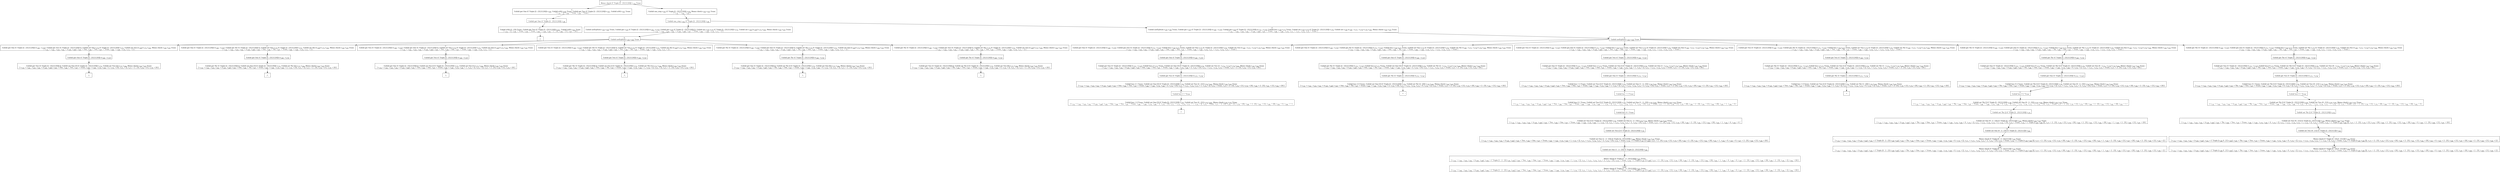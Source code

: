 digraph {
    graph [rankdir=TB
          ,bgcolor=transparent];
    node [shape=box
         ,fillcolor=white
         ,style=filled];
    0 [label=<O <BR/> Memo check (C Triple [2 : [3] [1] [0]]) v<SUB>132</SUB> Trueo>];
    1 [label=<C <BR/> Unfold get One (C Triple [2 : [3] [1] [0]]) v<SUB>160</SUB>, Unfold isNil v<SUB>160</SUB> Trueo, Unfold get Two (C Triple [2 : [3] [1] [0]]) v<SUB>161</SUB>, Unfold isNil v<SUB>161</SUB> Trueo <BR/>  [ v<SUB>132</SUB> &rarr; [], v<SUB>158</SUB> &rarr; Trueo, v<SUB>159</SUB> &rarr; Trueo ] >];
    2 [label=<C <BR/> Unfold one_step v<SUB>162</SUB> (C Triple [2 : [3] [1] [0]]) v<SUB>164</SUB>, Memo check v<SUB>164</SUB> v<SUB>163</SUB> Trueo <BR/>  [ v<SUB>132</SUB> &rarr; v<SUB>162</SUB> : v<SUB>163</SUB> ] >];
    3 [label=<O <BR/> Unfold get One (C Triple [2 : [3] [1] [0]]) v<SUB>160</SUB>>];
    4 [label=<C <BR/> Unfold isNil (2 : [3]) Trueo, Unfold get Two (C Triple [2 : [3] [1] [0]]) v<SUB>161</SUB>, Unfold isNil v<SUB>161</SUB> Trueo <BR/>  [ v<SUB>132</SUB> &rarr; [], v<SUB>158</SUB> &rarr; Trueo, v<SUB>159</SUB> &rarr; Trueo, v<SUB>160</SUB> &rarr; v<SUB>165</SUB>, v<SUB>165</SUB> &rarr; 2 : [3], v<SUB>166</SUB> &rarr; [1], v<SUB>167</SUB> &rarr; [0] ] >];
    5 [label=<_|_>];
    6 [label=<O <BR/> Unfold one_step v<SUB>162</SUB> (C Triple [2 : [3] [1] [0]]) v<SUB>164</SUB>>];
    7 [label=<C <BR/> Unfold notEqStick v<SUB>165</SUB> v<SUB>166</SUB> Trueo, Unfold get v<SUB>165</SUB> (C Triple [2 : [3] [1] [0]]) (v<SUB>169</SUB> : v<SUB>170</SUB>), Unfold get v<SUB>166</SUB> (C Triple [2 : [3] [1] [0]]) [], Unfold set v<SUB>165</SUB> v<SUB>170</SUB> (C Triple [2 : [3] [1] [0]]) v<SUB>172</SUB>, Unfold set v<SUB>166</SUB> [v<SUB>169</SUB>] v<SUB>172</SUB> v<SUB>164</SUB>, Memo check v<SUB>164</SUB> v<SUB>163</SUB> Trueo <BR/>  [ v<SUB>132</SUB> &rarr; v<SUB>162</SUB> : v<SUB>163</SUB>, v<SUB>162</SUB> &rarr; (v<SUB>165</SUB>, v<SUB>166</SUB>), v<SUB>167</SUB> &rarr; Trueo, v<SUB>168</SUB> &rarr; v<SUB>169</SUB> : v<SUB>170</SUB>, v<SUB>171</SUB> &rarr; [] ] >];
    8 [label=<C <BR/> Unfold notEqStick v<SUB>165</SUB> v<SUB>166</SUB> Trueo, Unfold get v<SUB>165</SUB> (C Triple [2 : [3] [1] [0]]) (v<SUB>169</SUB> : v<SUB>170</SUB>), Unfold get v<SUB>166</SUB> (C Triple [2 : [3] [1] [0]]) (v<SUB>173</SUB> : v<SUB>174</SUB>), Unfold less v<SUB>169</SUB> v<SUB>173</SUB> Trueo, Unfold set v<SUB>165</SUB> v<SUB>170</SUB> (C Triple [2 : [3] [1] [0]]) v<SUB>176</SUB>, Unfold set v<SUB>166</SUB> (v<SUB>169</SUB> : v<SUB>173</SUB> : v<SUB>174</SUB>) v<SUB>176</SUB> v<SUB>164</SUB>, Memo check v<SUB>164</SUB> v<SUB>163</SUB> Trueo <BR/>  [ v<SUB>132</SUB> &rarr; v<SUB>162</SUB> : v<SUB>163</SUB>, v<SUB>162</SUB> &rarr; (v<SUB>165</SUB>, v<SUB>166</SUB>), v<SUB>167</SUB> &rarr; Trueo, v<SUB>168</SUB> &rarr; v<SUB>169</SUB> : v<SUB>170</SUB>, v<SUB>171</SUB> &rarr; v<SUB>173</SUB> : v<SUB>174</SUB>, v<SUB>175</SUB> &rarr; Trueo ] >];
    9 [label=<O <BR/> Unfold notEqStick v<SUB>165</SUB> v<SUB>166</SUB> Trueo>];
    10 [label=<C <BR/> Unfold get One (C Triple [2 : [3] [1] [0]]) (v<SUB>169</SUB> : v<SUB>170</SUB>), Unfold get Two (C Triple [2 : [3] [1] [0]]) [], Unfold set One v<SUB>170</SUB> (C Triple [2 : [3] [1] [0]]) v<SUB>172</SUB>, Unfold set Two [v<SUB>169</SUB>] v<SUB>172</SUB> v<SUB>164</SUB>, Memo check v<SUB>164</SUB> v<SUB>163</SUB> Trueo <BR/>  [ v<SUB>132</SUB> &rarr; v<SUB>162</SUB> : v<SUB>163</SUB>, v<SUB>162</SUB> &rarr; (v<SUB>165</SUB>, v<SUB>166</SUB>), v<SUB>165</SUB> &rarr; One, v<SUB>166</SUB> &rarr; Two, v<SUB>167</SUB> &rarr; Trueo, v<SUB>168</SUB> &rarr; v<SUB>169</SUB> : v<SUB>170</SUB>, v<SUB>171</SUB> &rarr; [] ] >];
    11 [label=<C <BR/> Unfold get One (C Triple [2 : [3] [1] [0]]) (v<SUB>169</SUB> : v<SUB>170</SUB>), Unfold get Thr (C Triple [2 : [3] [1] [0]]) [], Unfold set One v<SUB>170</SUB> (C Triple [2 : [3] [1] [0]]) v<SUB>172</SUB>, Unfold set Thr [v<SUB>169</SUB>] v<SUB>172</SUB> v<SUB>164</SUB>, Memo check v<SUB>164</SUB> v<SUB>163</SUB> Trueo <BR/>  [ v<SUB>132</SUB> &rarr; v<SUB>162</SUB> : v<SUB>163</SUB>, v<SUB>162</SUB> &rarr; (v<SUB>165</SUB>, v<SUB>166</SUB>), v<SUB>165</SUB> &rarr; One, v<SUB>166</SUB> &rarr; Thr, v<SUB>167</SUB> &rarr; Trueo, v<SUB>168</SUB> &rarr; v<SUB>169</SUB> : v<SUB>170</SUB>, v<SUB>171</SUB> &rarr; [] ] >];
    12 [label=<C <BR/> Unfold get Two (C Triple [2 : [3] [1] [0]]) (v<SUB>169</SUB> : v<SUB>170</SUB>), Unfold get One (C Triple [2 : [3] [1] [0]]) [], Unfold set Two v<SUB>170</SUB> (C Triple [2 : [3] [1] [0]]) v<SUB>172</SUB>, Unfold set One [v<SUB>169</SUB>] v<SUB>172</SUB> v<SUB>164</SUB>, Memo check v<SUB>164</SUB> v<SUB>163</SUB> Trueo <BR/>  [ v<SUB>132</SUB> &rarr; v<SUB>162</SUB> : v<SUB>163</SUB>, v<SUB>162</SUB> &rarr; (v<SUB>165</SUB>, v<SUB>166</SUB>), v<SUB>165</SUB> &rarr; Two, v<SUB>166</SUB> &rarr; One, v<SUB>167</SUB> &rarr; Trueo, v<SUB>168</SUB> &rarr; v<SUB>169</SUB> : v<SUB>170</SUB>, v<SUB>171</SUB> &rarr; [] ] >];
    13 [label=<C <BR/> Unfold get Two (C Triple [2 : [3] [1] [0]]) (v<SUB>169</SUB> : v<SUB>170</SUB>), Unfold get Thr (C Triple [2 : [3] [1] [0]]) [], Unfold set Two v<SUB>170</SUB> (C Triple [2 : [3] [1] [0]]) v<SUB>172</SUB>, Unfold set Thr [v<SUB>169</SUB>] v<SUB>172</SUB> v<SUB>164</SUB>, Memo check v<SUB>164</SUB> v<SUB>163</SUB> Trueo <BR/>  [ v<SUB>132</SUB> &rarr; v<SUB>162</SUB> : v<SUB>163</SUB>, v<SUB>162</SUB> &rarr; (v<SUB>165</SUB>, v<SUB>166</SUB>), v<SUB>165</SUB> &rarr; Two, v<SUB>166</SUB> &rarr; Thr, v<SUB>167</SUB> &rarr; Trueo, v<SUB>168</SUB> &rarr; v<SUB>169</SUB> : v<SUB>170</SUB>, v<SUB>171</SUB> &rarr; [] ] >];
    14 [label=<C <BR/> Unfold get Thr (C Triple [2 : [3] [1] [0]]) (v<SUB>169</SUB> : v<SUB>170</SUB>), Unfold get One (C Triple [2 : [3] [1] [0]]) [], Unfold set Thr v<SUB>170</SUB> (C Triple [2 : [3] [1] [0]]) v<SUB>172</SUB>, Unfold set One [v<SUB>169</SUB>] v<SUB>172</SUB> v<SUB>164</SUB>, Memo check v<SUB>164</SUB> v<SUB>163</SUB> Trueo <BR/>  [ v<SUB>132</SUB> &rarr; v<SUB>162</SUB> : v<SUB>163</SUB>, v<SUB>162</SUB> &rarr; (v<SUB>165</SUB>, v<SUB>166</SUB>), v<SUB>165</SUB> &rarr; Thr, v<SUB>166</SUB> &rarr; One, v<SUB>167</SUB> &rarr; Trueo, v<SUB>168</SUB> &rarr; v<SUB>169</SUB> : v<SUB>170</SUB>, v<SUB>171</SUB> &rarr; [] ] >];
    15 [label=<C <BR/> Unfold get Thr (C Triple [2 : [3] [1] [0]]) (v<SUB>169</SUB> : v<SUB>170</SUB>), Unfold get Two (C Triple [2 : [3] [1] [0]]) [], Unfold set Thr v<SUB>170</SUB> (C Triple [2 : [3] [1] [0]]) v<SUB>172</SUB>, Unfold set Two [v<SUB>169</SUB>] v<SUB>172</SUB> v<SUB>164</SUB>, Memo check v<SUB>164</SUB> v<SUB>163</SUB> Trueo <BR/>  [ v<SUB>132</SUB> &rarr; v<SUB>162</SUB> : v<SUB>163</SUB>, v<SUB>162</SUB> &rarr; (v<SUB>165</SUB>, v<SUB>166</SUB>), v<SUB>165</SUB> &rarr; Thr, v<SUB>166</SUB> &rarr; Two, v<SUB>167</SUB> &rarr; Trueo, v<SUB>168</SUB> &rarr; v<SUB>169</SUB> : v<SUB>170</SUB>, v<SUB>171</SUB> &rarr; [] ] >];
    16 [label=<O <BR/> Unfold get One (C Triple [2 : [3] [1] [0]]) (v<SUB>169</SUB> : v<SUB>170</SUB>)>];
    17 [label=<C <BR/> Unfold get Two (C Triple [2 : [3] [1] [0]]) [], Unfold set One [3] (C Triple [2 : [3] [1] [0]]) v<SUB>172</SUB>, Unfold set Two [2] v<SUB>172</SUB> v<SUB>164</SUB>, Memo check v<SUB>164</SUB> v<SUB>163</SUB> Trueo <BR/>  [ v<SUB>132</SUB> &rarr; v<SUB>162</SUB> : v<SUB>163</SUB>, v<SUB>162</SUB> &rarr; (v<SUB>165</SUB>, v<SUB>166</SUB>), v<SUB>165</SUB> &rarr; One, v<SUB>166</SUB> &rarr; Two, v<SUB>167</SUB> &rarr; Trueo, v<SUB>168</SUB> &rarr; v<SUB>169</SUB> : v<SUB>170</SUB>, v<SUB>169</SUB> &rarr; 2, v<SUB>170</SUB> &rarr; [3], v<SUB>171</SUB> &rarr; [], v<SUB>177</SUB> &rarr; 2 : [3], v<SUB>178</SUB> &rarr; [1], v<SUB>179</SUB> &rarr; [0] ] >];
    18 [label=<_|_>];
    19 [label=<O <BR/> Unfold get One (C Triple [2 : [3] [1] [0]]) (v<SUB>169</SUB> : v<SUB>170</SUB>)>];
    20 [label=<C <BR/> Unfold get Thr (C Triple [2 : [3] [1] [0]]) [], Unfold set One [3] (C Triple [2 : [3] [1] [0]]) v<SUB>172</SUB>, Unfold set Thr [2] v<SUB>172</SUB> v<SUB>164</SUB>, Memo check v<SUB>164</SUB> v<SUB>163</SUB> Trueo <BR/>  [ v<SUB>132</SUB> &rarr; v<SUB>162</SUB> : v<SUB>163</SUB>, v<SUB>162</SUB> &rarr; (v<SUB>165</SUB>, v<SUB>166</SUB>), v<SUB>165</SUB> &rarr; One, v<SUB>166</SUB> &rarr; Thr, v<SUB>167</SUB> &rarr; Trueo, v<SUB>168</SUB> &rarr; v<SUB>169</SUB> : v<SUB>170</SUB>, v<SUB>169</SUB> &rarr; 2, v<SUB>170</SUB> &rarr; [3], v<SUB>171</SUB> &rarr; [], v<SUB>177</SUB> &rarr; 2 : [3], v<SUB>178</SUB> &rarr; [1], v<SUB>179</SUB> &rarr; [0] ] >];
    21 [label=<_|_>];
    22 [label=<O <BR/> Unfold get Two (C Triple [2 : [3] [1] [0]]) (v<SUB>169</SUB> : v<SUB>170</SUB>)>];
    23 [label=<C <BR/> Unfold get One (C Triple [2 : [3] [1] [0]]) [], Unfold set Two [] (C Triple [2 : [3] [1] [0]]) v<SUB>172</SUB>, Unfold set One [1] v<SUB>172</SUB> v<SUB>164</SUB>, Memo check v<SUB>164</SUB> v<SUB>163</SUB> Trueo <BR/>  [ v<SUB>132</SUB> &rarr; v<SUB>162</SUB> : v<SUB>163</SUB>, v<SUB>162</SUB> &rarr; (v<SUB>165</SUB>, v<SUB>166</SUB>), v<SUB>165</SUB> &rarr; Two, v<SUB>166</SUB> &rarr; One, v<SUB>167</SUB> &rarr; Trueo, v<SUB>168</SUB> &rarr; v<SUB>169</SUB> : v<SUB>170</SUB>, v<SUB>169</SUB> &rarr; 1, v<SUB>170</SUB> &rarr; [], v<SUB>171</SUB> &rarr; [], v<SUB>177</SUB> &rarr; 2 : [3], v<SUB>178</SUB> &rarr; [1], v<SUB>179</SUB> &rarr; [0] ] >];
    24 [label=<_|_>];
    25 [label=<O <BR/> Unfold get Two (C Triple [2 : [3] [1] [0]]) (v<SUB>169</SUB> : v<SUB>170</SUB>)>];
    26 [label=<C <BR/> Unfold get Thr (C Triple [2 : [3] [1] [0]]) [], Unfold set Two [] (C Triple [2 : [3] [1] [0]]) v<SUB>172</SUB>, Unfold set Thr [1] v<SUB>172</SUB> v<SUB>164</SUB>, Memo check v<SUB>164</SUB> v<SUB>163</SUB> Trueo <BR/>  [ v<SUB>132</SUB> &rarr; v<SUB>162</SUB> : v<SUB>163</SUB>, v<SUB>162</SUB> &rarr; (v<SUB>165</SUB>, v<SUB>166</SUB>), v<SUB>165</SUB> &rarr; Two, v<SUB>166</SUB> &rarr; Thr, v<SUB>167</SUB> &rarr; Trueo, v<SUB>168</SUB> &rarr; v<SUB>169</SUB> : v<SUB>170</SUB>, v<SUB>169</SUB> &rarr; 1, v<SUB>170</SUB> &rarr; [], v<SUB>171</SUB> &rarr; [], v<SUB>177</SUB> &rarr; 2 : [3], v<SUB>178</SUB> &rarr; [1], v<SUB>179</SUB> &rarr; [0] ] >];
    27 [label=<_|_>];
    28 [label=<O <BR/> Unfold get Thr (C Triple [2 : [3] [1] [0]]) (v<SUB>169</SUB> : v<SUB>170</SUB>)>];
    29 [label=<C <BR/> Unfold get One (C Triple [2 : [3] [1] [0]]) [], Unfold set Thr [] (C Triple [2 : [3] [1] [0]]) v<SUB>172</SUB>, Unfold set One [0] v<SUB>172</SUB> v<SUB>164</SUB>, Memo check v<SUB>164</SUB> v<SUB>163</SUB> Trueo <BR/>  [ v<SUB>132</SUB> &rarr; v<SUB>162</SUB> : v<SUB>163</SUB>, v<SUB>162</SUB> &rarr; (v<SUB>165</SUB>, v<SUB>166</SUB>), v<SUB>165</SUB> &rarr; Thr, v<SUB>166</SUB> &rarr; One, v<SUB>167</SUB> &rarr; Trueo, v<SUB>168</SUB> &rarr; v<SUB>169</SUB> : v<SUB>170</SUB>, v<SUB>169</SUB> &rarr; 0, v<SUB>170</SUB> &rarr; [], v<SUB>171</SUB> &rarr; [], v<SUB>177</SUB> &rarr; 2 : [3], v<SUB>178</SUB> &rarr; [1], v<SUB>179</SUB> &rarr; [0] ] >];
    30 [label=<_|_>];
    31 [label=<O <BR/> Unfold get Thr (C Triple [2 : [3] [1] [0]]) (v<SUB>169</SUB> : v<SUB>170</SUB>)>];
    32 [label=<C <BR/> Unfold get Two (C Triple [2 : [3] [1] [0]]) [], Unfold set Thr [] (C Triple [2 : [3] [1] [0]]) v<SUB>172</SUB>, Unfold set Two [0] v<SUB>172</SUB> v<SUB>164</SUB>, Memo check v<SUB>164</SUB> v<SUB>163</SUB> Trueo <BR/>  [ v<SUB>132</SUB> &rarr; v<SUB>162</SUB> : v<SUB>163</SUB>, v<SUB>162</SUB> &rarr; (v<SUB>165</SUB>, v<SUB>166</SUB>), v<SUB>165</SUB> &rarr; Thr, v<SUB>166</SUB> &rarr; Two, v<SUB>167</SUB> &rarr; Trueo, v<SUB>168</SUB> &rarr; v<SUB>169</SUB> : v<SUB>170</SUB>, v<SUB>169</SUB> &rarr; 0, v<SUB>170</SUB> &rarr; [], v<SUB>171</SUB> &rarr; [], v<SUB>177</SUB> &rarr; 2 : [3], v<SUB>178</SUB> &rarr; [1], v<SUB>179</SUB> &rarr; [0] ] >];
    33 [label=<_|_>];
    34 [label=<O <BR/> Unfold notEqStick v<SUB>165</SUB> v<SUB>166</SUB> Trueo>];
    35 [label=<C <BR/> Unfold get One (C Triple [2 : [3] [1] [0]]) (v<SUB>169</SUB> : v<SUB>170</SUB>), Unfold get Two (C Triple [2 : [3] [1] [0]]) (v<SUB>173</SUB> : v<SUB>174</SUB>), Unfold less v<SUB>169</SUB> v<SUB>173</SUB> Trueo, Unfold set One v<SUB>170</SUB> (C Triple [2 : [3] [1] [0]]) v<SUB>176</SUB>, Unfold set Two (v<SUB>169</SUB> : v<SUB>173</SUB> : v<SUB>174</SUB>) v<SUB>176</SUB> v<SUB>164</SUB>, Memo check v<SUB>164</SUB> v<SUB>163</SUB> Trueo <BR/>  [ v<SUB>132</SUB> &rarr; v<SUB>162</SUB> : v<SUB>163</SUB>, v<SUB>162</SUB> &rarr; (v<SUB>165</SUB>, v<SUB>166</SUB>), v<SUB>165</SUB> &rarr; One, v<SUB>166</SUB> &rarr; Two, v<SUB>167</SUB> &rarr; Trueo, v<SUB>168</SUB> &rarr; v<SUB>169</SUB> : v<SUB>170</SUB>, v<SUB>171</SUB> &rarr; v<SUB>173</SUB> : v<SUB>174</SUB>, v<SUB>175</SUB> &rarr; Trueo ] >];
    36 [label=<C <BR/> Unfold get One (C Triple [2 : [3] [1] [0]]) (v<SUB>169</SUB> : v<SUB>170</SUB>), Unfold get Thr (C Triple [2 : [3] [1] [0]]) (v<SUB>173</SUB> : v<SUB>174</SUB>), Unfold less v<SUB>169</SUB> v<SUB>173</SUB> Trueo, Unfold set One v<SUB>170</SUB> (C Triple [2 : [3] [1] [0]]) v<SUB>176</SUB>, Unfold set Thr (v<SUB>169</SUB> : v<SUB>173</SUB> : v<SUB>174</SUB>) v<SUB>176</SUB> v<SUB>164</SUB>, Memo check v<SUB>164</SUB> v<SUB>163</SUB> Trueo <BR/>  [ v<SUB>132</SUB> &rarr; v<SUB>162</SUB> : v<SUB>163</SUB>, v<SUB>162</SUB> &rarr; (v<SUB>165</SUB>, v<SUB>166</SUB>), v<SUB>165</SUB> &rarr; One, v<SUB>166</SUB> &rarr; Thr, v<SUB>167</SUB> &rarr; Trueo, v<SUB>168</SUB> &rarr; v<SUB>169</SUB> : v<SUB>170</SUB>, v<SUB>171</SUB> &rarr; v<SUB>173</SUB> : v<SUB>174</SUB>, v<SUB>175</SUB> &rarr; Trueo ] >];
    37 [label=<C <BR/> Unfold get Two (C Triple [2 : [3] [1] [0]]) (v<SUB>169</SUB> : v<SUB>170</SUB>), Unfold get One (C Triple [2 : [3] [1] [0]]) (v<SUB>173</SUB> : v<SUB>174</SUB>), Unfold less v<SUB>169</SUB> v<SUB>173</SUB> Trueo, Unfold set Two v<SUB>170</SUB> (C Triple [2 : [3] [1] [0]]) v<SUB>176</SUB>, Unfold set One (v<SUB>169</SUB> : v<SUB>173</SUB> : v<SUB>174</SUB>) v<SUB>176</SUB> v<SUB>164</SUB>, Memo check v<SUB>164</SUB> v<SUB>163</SUB> Trueo <BR/>  [ v<SUB>132</SUB> &rarr; v<SUB>162</SUB> : v<SUB>163</SUB>, v<SUB>162</SUB> &rarr; (v<SUB>165</SUB>, v<SUB>166</SUB>), v<SUB>165</SUB> &rarr; Two, v<SUB>166</SUB> &rarr; One, v<SUB>167</SUB> &rarr; Trueo, v<SUB>168</SUB> &rarr; v<SUB>169</SUB> : v<SUB>170</SUB>, v<SUB>171</SUB> &rarr; v<SUB>173</SUB> : v<SUB>174</SUB>, v<SUB>175</SUB> &rarr; Trueo ] >];
    38 [label=<C <BR/> Unfold get Two (C Triple [2 : [3] [1] [0]]) (v<SUB>169</SUB> : v<SUB>170</SUB>), Unfold get Thr (C Triple [2 : [3] [1] [0]]) (v<SUB>173</SUB> : v<SUB>174</SUB>), Unfold less v<SUB>169</SUB> v<SUB>173</SUB> Trueo, Unfold set Two v<SUB>170</SUB> (C Triple [2 : [3] [1] [0]]) v<SUB>176</SUB>, Unfold set Thr (v<SUB>169</SUB> : v<SUB>173</SUB> : v<SUB>174</SUB>) v<SUB>176</SUB> v<SUB>164</SUB>, Memo check v<SUB>164</SUB> v<SUB>163</SUB> Trueo <BR/>  [ v<SUB>132</SUB> &rarr; v<SUB>162</SUB> : v<SUB>163</SUB>, v<SUB>162</SUB> &rarr; (v<SUB>165</SUB>, v<SUB>166</SUB>), v<SUB>165</SUB> &rarr; Two, v<SUB>166</SUB> &rarr; Thr, v<SUB>167</SUB> &rarr; Trueo, v<SUB>168</SUB> &rarr; v<SUB>169</SUB> : v<SUB>170</SUB>, v<SUB>171</SUB> &rarr; v<SUB>173</SUB> : v<SUB>174</SUB>, v<SUB>175</SUB> &rarr; Trueo ] >];
    39 [label=<C <BR/> Unfold get Thr (C Triple [2 : [3] [1] [0]]) (v<SUB>169</SUB> : v<SUB>170</SUB>), Unfold get One (C Triple [2 : [3] [1] [0]]) (v<SUB>173</SUB> : v<SUB>174</SUB>), Unfold less v<SUB>169</SUB> v<SUB>173</SUB> Trueo, Unfold set Thr v<SUB>170</SUB> (C Triple [2 : [3] [1] [0]]) v<SUB>176</SUB>, Unfold set One (v<SUB>169</SUB> : v<SUB>173</SUB> : v<SUB>174</SUB>) v<SUB>176</SUB> v<SUB>164</SUB>, Memo check v<SUB>164</SUB> v<SUB>163</SUB> Trueo <BR/>  [ v<SUB>132</SUB> &rarr; v<SUB>162</SUB> : v<SUB>163</SUB>, v<SUB>162</SUB> &rarr; (v<SUB>165</SUB>, v<SUB>166</SUB>), v<SUB>165</SUB> &rarr; Thr, v<SUB>166</SUB> &rarr; One, v<SUB>167</SUB> &rarr; Trueo, v<SUB>168</SUB> &rarr; v<SUB>169</SUB> : v<SUB>170</SUB>, v<SUB>171</SUB> &rarr; v<SUB>173</SUB> : v<SUB>174</SUB>, v<SUB>175</SUB> &rarr; Trueo ] >];
    40 [label=<C <BR/> Unfold get Thr (C Triple [2 : [3] [1] [0]]) (v<SUB>169</SUB> : v<SUB>170</SUB>), Unfold get Two (C Triple [2 : [3] [1] [0]]) (v<SUB>173</SUB> : v<SUB>174</SUB>), Unfold less v<SUB>169</SUB> v<SUB>173</SUB> Trueo, Unfold set Thr v<SUB>170</SUB> (C Triple [2 : [3] [1] [0]]) v<SUB>176</SUB>, Unfold set Two (v<SUB>169</SUB> : v<SUB>173</SUB> : v<SUB>174</SUB>) v<SUB>176</SUB> v<SUB>164</SUB>, Memo check v<SUB>164</SUB> v<SUB>163</SUB> Trueo <BR/>  [ v<SUB>132</SUB> &rarr; v<SUB>162</SUB> : v<SUB>163</SUB>, v<SUB>162</SUB> &rarr; (v<SUB>165</SUB>, v<SUB>166</SUB>), v<SUB>165</SUB> &rarr; Thr, v<SUB>166</SUB> &rarr; Two, v<SUB>167</SUB> &rarr; Trueo, v<SUB>168</SUB> &rarr; v<SUB>169</SUB> : v<SUB>170</SUB>, v<SUB>171</SUB> &rarr; v<SUB>173</SUB> : v<SUB>174</SUB>, v<SUB>175</SUB> &rarr; Trueo ] >];
    41 [label=<O <BR/> Unfold get One (C Triple [2 : [3] [1] [0]]) (v<SUB>169</SUB> : v<SUB>170</SUB>)>];
    42 [label=<C <BR/> Unfold get Two (C Triple [2 : [3] [1] [0]]) (v<SUB>173</SUB> : v<SUB>174</SUB>), Unfold less 2 v<SUB>173</SUB> Trueo, Unfold set One [3] (C Triple [2 : [3] [1] [0]]) v<SUB>176</SUB>, Unfold set Two (2 : v<SUB>173</SUB> : v<SUB>174</SUB>) v<SUB>176</SUB> v<SUB>164</SUB>, Memo check v<SUB>164</SUB> v<SUB>163</SUB> Trueo <BR/>  [ v<SUB>132</SUB> &rarr; v<SUB>162</SUB> : v<SUB>163</SUB>, v<SUB>162</SUB> &rarr; (v<SUB>165</SUB>, v<SUB>166</SUB>), v<SUB>165</SUB> &rarr; One, v<SUB>166</SUB> &rarr; Two, v<SUB>167</SUB> &rarr; Trueo, v<SUB>168</SUB> &rarr; v<SUB>169</SUB> : v<SUB>170</SUB>, v<SUB>169</SUB> &rarr; 2, v<SUB>170</SUB> &rarr; [3], v<SUB>171</SUB> &rarr; v<SUB>173</SUB> : v<SUB>174</SUB>, v<SUB>175</SUB> &rarr; Trueo, v<SUB>177</SUB> &rarr; 2 : [3], v<SUB>178</SUB> &rarr; [1], v<SUB>179</SUB> &rarr; [0] ] >];
    43 [label=<O <BR/> Unfold get Two (C Triple [2 : [3] [1] [0]]) (v<SUB>173</SUB> : v<SUB>174</SUB>)>];
    44 [label=<C <BR/> Unfold less 2 1 Trueo, Unfold set One [3] (C Triple [2 : [3] [1] [0]]) v<SUB>176</SUB>, Unfold set Two (2 : [1]) v<SUB>176</SUB> v<SUB>164</SUB>, Memo check v<SUB>164</SUB> v<SUB>163</SUB> Trueo <BR/>  [ v<SUB>132</SUB> &rarr; v<SUB>162</SUB> : v<SUB>163</SUB>, v<SUB>162</SUB> &rarr; (v<SUB>165</SUB>, v<SUB>166</SUB>), v<SUB>165</SUB> &rarr; One, v<SUB>166</SUB> &rarr; Two, v<SUB>167</SUB> &rarr; Trueo, v<SUB>168</SUB> &rarr; v<SUB>169</SUB> : v<SUB>170</SUB>, v<SUB>169</SUB> &rarr; 2, v<SUB>170</SUB> &rarr; [3], v<SUB>171</SUB> &rarr; v<SUB>173</SUB> : v<SUB>174</SUB>, v<SUB>173</SUB> &rarr; 1, v<SUB>174</SUB> &rarr; [], v<SUB>175</SUB> &rarr; Trueo, v<SUB>177</SUB> &rarr; 2 : [3], v<SUB>178</SUB> &rarr; [1], v<SUB>179</SUB> &rarr; [0], v<SUB>180</SUB> &rarr; 2 : [3], v<SUB>181</SUB> &rarr; [1], v<SUB>182</SUB> &rarr; [0] ] >];
    45 [label=<O <BR/> Unfold less 2 1 Trueo>];
    46 [label=<C <BR/> Unfold less 1 0 Trueo, Unfold set One [3] (C Triple [2 : [3] [1] [0]]) v<SUB>176</SUB>, Unfold set Two (2 : [1]) v<SUB>176</SUB> v<SUB>164</SUB>, Memo check v<SUB>164</SUB> v<SUB>163</SUB> Trueo <BR/>  [ v<SUB>132</SUB> &rarr; v<SUB>162</SUB> : v<SUB>163</SUB>, v<SUB>162</SUB> &rarr; (v<SUB>165</SUB>, v<SUB>166</SUB>), v<SUB>165</SUB> &rarr; One, v<SUB>166</SUB> &rarr; Two, v<SUB>167</SUB> &rarr; Trueo, v<SUB>168</SUB> &rarr; v<SUB>169</SUB> : v<SUB>170</SUB>, v<SUB>169</SUB> &rarr; 2, v<SUB>170</SUB> &rarr; [3], v<SUB>171</SUB> &rarr; v<SUB>173</SUB> : v<SUB>174</SUB>, v<SUB>173</SUB> &rarr; 1, v<SUB>174</SUB> &rarr; [], v<SUB>175</SUB> &rarr; Trueo, v<SUB>177</SUB> &rarr; 2 : [3], v<SUB>178</SUB> &rarr; [1], v<SUB>179</SUB> &rarr; [0], v<SUB>180</SUB> &rarr; 2 : [3], v<SUB>181</SUB> &rarr; [1], v<SUB>182</SUB> &rarr; [0], v<SUB>183</SUB> &rarr; 0, v<SUB>184</SUB> &rarr; 1 ] >];
    47 [label=<_|_>];
    48 [label=<O <BR/> Unfold get One (C Triple [2 : [3] [1] [0]]) (v<SUB>169</SUB> : v<SUB>170</SUB>)>];
    49 [label=<C <BR/> Unfold get Thr (C Triple [2 : [3] [1] [0]]) (v<SUB>173</SUB> : v<SUB>174</SUB>), Unfold less 2 v<SUB>173</SUB> Trueo, Unfold set One [3] (C Triple [2 : [3] [1] [0]]) v<SUB>176</SUB>, Unfold set Thr (2 : v<SUB>173</SUB> : v<SUB>174</SUB>) v<SUB>176</SUB> v<SUB>164</SUB>, Memo check v<SUB>164</SUB> v<SUB>163</SUB> Trueo <BR/>  [ v<SUB>132</SUB> &rarr; v<SUB>162</SUB> : v<SUB>163</SUB>, v<SUB>162</SUB> &rarr; (v<SUB>165</SUB>, v<SUB>166</SUB>), v<SUB>165</SUB> &rarr; One, v<SUB>166</SUB> &rarr; Thr, v<SUB>167</SUB> &rarr; Trueo, v<SUB>168</SUB> &rarr; v<SUB>169</SUB> : v<SUB>170</SUB>, v<SUB>169</SUB> &rarr; 2, v<SUB>170</SUB> &rarr; [3], v<SUB>171</SUB> &rarr; v<SUB>173</SUB> : v<SUB>174</SUB>, v<SUB>175</SUB> &rarr; Trueo, v<SUB>177</SUB> &rarr; 2 : [3], v<SUB>178</SUB> &rarr; [1], v<SUB>179</SUB> &rarr; [0] ] >];
    50 [label=<O <BR/> Unfold get Thr (C Triple [2 : [3] [1] [0]]) (v<SUB>173</SUB> : v<SUB>174</SUB>)>];
    51 [label=<C <BR/> Unfold less 2 0 Trueo, Unfold set One [3] (C Triple [2 : [3] [1] [0]]) v<SUB>176</SUB>, Unfold set Thr (2 : [0]) v<SUB>176</SUB> v<SUB>164</SUB>, Memo check v<SUB>164</SUB> v<SUB>163</SUB> Trueo <BR/>  [ v<SUB>132</SUB> &rarr; v<SUB>162</SUB> : v<SUB>163</SUB>, v<SUB>162</SUB> &rarr; (v<SUB>165</SUB>, v<SUB>166</SUB>), v<SUB>165</SUB> &rarr; One, v<SUB>166</SUB> &rarr; Thr, v<SUB>167</SUB> &rarr; Trueo, v<SUB>168</SUB> &rarr; v<SUB>169</SUB> : v<SUB>170</SUB>, v<SUB>169</SUB> &rarr; 2, v<SUB>170</SUB> &rarr; [3], v<SUB>171</SUB> &rarr; v<SUB>173</SUB> : v<SUB>174</SUB>, v<SUB>173</SUB> &rarr; 0, v<SUB>174</SUB> &rarr; [], v<SUB>175</SUB> &rarr; Trueo, v<SUB>177</SUB> &rarr; 2 : [3], v<SUB>178</SUB> &rarr; [1], v<SUB>179</SUB> &rarr; [0], v<SUB>180</SUB> &rarr; 2 : [3], v<SUB>181</SUB> &rarr; [1], v<SUB>182</SUB> &rarr; [0] ] >];
    52 [label=<_|_>];
    53 [label=<O <BR/> Unfold get Two (C Triple [2 : [3] [1] [0]]) (v<SUB>169</SUB> : v<SUB>170</SUB>)>];
    54 [label=<C <BR/> Unfold get One (C Triple [2 : [3] [1] [0]]) (v<SUB>173</SUB> : v<SUB>174</SUB>), Unfold less 1 v<SUB>173</SUB> Trueo, Unfold set Two [] (C Triple [2 : [3] [1] [0]]) v<SUB>176</SUB>, Unfold set One (1 : v<SUB>173</SUB> : v<SUB>174</SUB>) v<SUB>176</SUB> v<SUB>164</SUB>, Memo check v<SUB>164</SUB> v<SUB>163</SUB> Trueo <BR/>  [ v<SUB>132</SUB> &rarr; v<SUB>162</SUB> : v<SUB>163</SUB>, v<SUB>162</SUB> &rarr; (v<SUB>165</SUB>, v<SUB>166</SUB>), v<SUB>165</SUB> &rarr; Two, v<SUB>166</SUB> &rarr; One, v<SUB>167</SUB> &rarr; Trueo, v<SUB>168</SUB> &rarr; v<SUB>169</SUB> : v<SUB>170</SUB>, v<SUB>169</SUB> &rarr; 1, v<SUB>170</SUB> &rarr; [], v<SUB>171</SUB> &rarr; v<SUB>173</SUB> : v<SUB>174</SUB>, v<SUB>175</SUB> &rarr; Trueo, v<SUB>177</SUB> &rarr; 2 : [3], v<SUB>178</SUB> &rarr; [1], v<SUB>179</SUB> &rarr; [0] ] >];
    55 [label=<O <BR/> Unfold get One (C Triple [2 : [3] [1] [0]]) (v<SUB>173</SUB> : v<SUB>174</SUB>)>];
    56 [label=<C <BR/> Unfold less 1 2 Trueo, Unfold set Two [] (C Triple [2 : [3] [1] [0]]) v<SUB>176</SUB>, Unfold set One (1 : 2 : [3]) v<SUB>176</SUB> v<SUB>164</SUB>, Memo check v<SUB>164</SUB> v<SUB>163</SUB> Trueo <BR/>  [ v<SUB>132</SUB> &rarr; v<SUB>162</SUB> : v<SUB>163</SUB>, v<SUB>162</SUB> &rarr; (v<SUB>165</SUB>, v<SUB>166</SUB>), v<SUB>165</SUB> &rarr; Two, v<SUB>166</SUB> &rarr; One, v<SUB>167</SUB> &rarr; Trueo, v<SUB>168</SUB> &rarr; v<SUB>169</SUB> : v<SUB>170</SUB>, v<SUB>169</SUB> &rarr; 1, v<SUB>170</SUB> &rarr; [], v<SUB>171</SUB> &rarr; v<SUB>173</SUB> : v<SUB>174</SUB>, v<SUB>173</SUB> &rarr; 2, v<SUB>174</SUB> &rarr; [3], v<SUB>175</SUB> &rarr; Trueo, v<SUB>177</SUB> &rarr; 2 : [3], v<SUB>178</SUB> &rarr; [1], v<SUB>179</SUB> &rarr; [0], v<SUB>180</SUB> &rarr; 2 : [3], v<SUB>181</SUB> &rarr; [1], v<SUB>182</SUB> &rarr; [0] ] >];
    57 [label=<O <BR/> Unfold less 1 2 Trueo>];
    58 [label=<C <BR/> Unfold less 0 1 Trueo, Unfold set Two [] (C Triple [2 : [3] [1] [0]]) v<SUB>176</SUB>, Unfold set One (1 : 2 : [3]) v<SUB>176</SUB> v<SUB>164</SUB>, Memo check v<SUB>164</SUB> v<SUB>163</SUB> Trueo <BR/>  [ v<SUB>132</SUB> &rarr; v<SUB>162</SUB> : v<SUB>163</SUB>, v<SUB>162</SUB> &rarr; (v<SUB>165</SUB>, v<SUB>166</SUB>), v<SUB>165</SUB> &rarr; Two, v<SUB>166</SUB> &rarr; One, v<SUB>167</SUB> &rarr; Trueo, v<SUB>168</SUB> &rarr; v<SUB>169</SUB> : v<SUB>170</SUB>, v<SUB>169</SUB> &rarr; 1, v<SUB>170</SUB> &rarr; [], v<SUB>171</SUB> &rarr; v<SUB>173</SUB> : v<SUB>174</SUB>, v<SUB>173</SUB> &rarr; 2, v<SUB>174</SUB> &rarr; [3], v<SUB>175</SUB> &rarr; Trueo, v<SUB>177</SUB> &rarr; 2 : [3], v<SUB>178</SUB> &rarr; [1], v<SUB>179</SUB> &rarr; [0], v<SUB>180</SUB> &rarr; 2 : [3], v<SUB>181</SUB> &rarr; [1], v<SUB>182</SUB> &rarr; [0], v<SUB>183</SUB> &rarr; 1, v<SUB>184</SUB> &rarr; 0 ] >];
    59 [label=<O <BR/> Unfold less 0 1 Trueo>];
    60 [label=<C <BR/> Unfold set Two [] (C Triple [2 : [3] [1] [0]]) v<SUB>176</SUB>, Unfold set One (1 : 2 : [3]) v<SUB>176</SUB> v<SUB>164</SUB>, Memo check v<SUB>164</SUB> v<SUB>163</SUB> Trueo <BR/>  [ v<SUB>132</SUB> &rarr; v<SUB>162</SUB> : v<SUB>163</SUB>, v<SUB>162</SUB> &rarr; (v<SUB>165</SUB>, v<SUB>166</SUB>), v<SUB>165</SUB> &rarr; Two, v<SUB>166</SUB> &rarr; One, v<SUB>167</SUB> &rarr; Trueo, v<SUB>168</SUB> &rarr; v<SUB>169</SUB> : v<SUB>170</SUB>, v<SUB>169</SUB> &rarr; 1, v<SUB>170</SUB> &rarr; [], v<SUB>171</SUB> &rarr; v<SUB>173</SUB> : v<SUB>174</SUB>, v<SUB>173</SUB> &rarr; 2, v<SUB>174</SUB> &rarr; [3], v<SUB>175</SUB> &rarr; Trueo, v<SUB>177</SUB> &rarr; 2 : [3], v<SUB>178</SUB> &rarr; [1], v<SUB>179</SUB> &rarr; [0], v<SUB>180</SUB> &rarr; 2 : [3], v<SUB>181</SUB> &rarr; [1], v<SUB>182</SUB> &rarr; [0], v<SUB>183</SUB> &rarr; 1, v<SUB>184</SUB> &rarr; 0, v<SUB>185</SUB> &rarr; 0 ] >];
    61 [label=<O <BR/> Unfold set Two [] (C Triple [2 : [3] [1] [0]]) v<SUB>176</SUB>>];
    62 [label=<C <BR/> Unfold set One (1 : 2 : [3]) (C Triple [2 : [3] [] [0]]) v<SUB>164</SUB>, Memo check v<SUB>164</SUB> v<SUB>163</SUB> Trueo <BR/>  [ v<SUB>132</SUB> &rarr; v<SUB>162</SUB> : v<SUB>163</SUB>, v<SUB>162</SUB> &rarr; (v<SUB>165</SUB>, v<SUB>166</SUB>), v<SUB>165</SUB> &rarr; Two, v<SUB>166</SUB> &rarr; One, v<SUB>167</SUB> &rarr; Trueo, v<SUB>168</SUB> &rarr; v<SUB>169</SUB> : v<SUB>170</SUB>, v<SUB>169</SUB> &rarr; 1, v<SUB>170</SUB> &rarr; [], v<SUB>171</SUB> &rarr; v<SUB>173</SUB> : v<SUB>174</SUB>, v<SUB>173</SUB> &rarr; 2, v<SUB>174</SUB> &rarr; [3], v<SUB>175</SUB> &rarr; Trueo, v<SUB>176</SUB> &rarr; C Triple [v<SUB>187</SUB> [] v<SUB>189</SUB>], v<SUB>177</SUB> &rarr; 2 : [3], v<SUB>178</SUB> &rarr; [1], v<SUB>179</SUB> &rarr; [0], v<SUB>180</SUB> &rarr; 2 : [3], v<SUB>181</SUB> &rarr; [1], v<SUB>182</SUB> &rarr; [0], v<SUB>183</SUB> &rarr; 1, v<SUB>184</SUB> &rarr; 0, v<SUB>185</SUB> &rarr; 0, v<SUB>187</SUB> &rarr; 2 : [3], v<SUB>188</SUB> &rarr; [1], v<SUB>189</SUB> &rarr; [0] ] >];
    63 [label=<O <BR/> Unfold set One (1 : 2 : [3]) (C Triple [2 : [3] [] [0]]) v<SUB>164</SUB>>];
    64 [label=<C <BR/> Memo check (C Triple [1 : 2 : [3] [] [0]]) v<SUB>163</SUB> Trueo <BR/>  [ v<SUB>132</SUB> &rarr; v<SUB>162</SUB> : v<SUB>163</SUB>, v<SUB>162</SUB> &rarr; (v<SUB>165</SUB>, v<SUB>166</SUB>), v<SUB>164</SUB> &rarr; C Triple [1 : 2 : [3] v<SUB>191</SUB> v<SUB>192</SUB>], v<SUB>165</SUB> &rarr; Two, v<SUB>166</SUB> &rarr; One, v<SUB>167</SUB> &rarr; Trueo, v<SUB>168</SUB> &rarr; v<SUB>169</SUB> : v<SUB>170</SUB>, v<SUB>169</SUB> &rarr; 1, v<SUB>170</SUB> &rarr; [], v<SUB>171</SUB> &rarr; v<SUB>173</SUB> : v<SUB>174</SUB>, v<SUB>173</SUB> &rarr; 2, v<SUB>174</SUB> &rarr; [3], v<SUB>175</SUB> &rarr; Trueo, v<SUB>176</SUB> &rarr; C Triple [v<SUB>187</SUB> [] v<SUB>189</SUB>], v<SUB>177</SUB> &rarr; 2 : [3], v<SUB>178</SUB> &rarr; [1], v<SUB>179</SUB> &rarr; [0], v<SUB>180</SUB> &rarr; 2 : [3], v<SUB>181</SUB> &rarr; [1], v<SUB>182</SUB> &rarr; [0], v<SUB>183</SUB> &rarr; 1, v<SUB>184</SUB> &rarr; 0, v<SUB>185</SUB> &rarr; 0, v<SUB>187</SUB> &rarr; 2 : [3], v<SUB>188</SUB> &rarr; [1], v<SUB>189</SUB> &rarr; [0], v<SUB>190</SUB> &rarr; 2 : [3], v<SUB>191</SUB> &rarr; [], v<SUB>192</SUB> &rarr; [0] ] >];
    65 [label=<Leaf <BR/> Memo check (C Triple [1 : 2 : [3] [] [0]]) v<SUB>163</SUB> Trueo <BR/>  [ v<SUB>132</SUB> &rarr; v<SUB>162</SUB> : v<SUB>163</SUB>, v<SUB>162</SUB> &rarr; (v<SUB>165</SUB>, v<SUB>166</SUB>), v<SUB>164</SUB> &rarr; C Triple [1 : 2 : [3] v<SUB>191</SUB> v<SUB>192</SUB>], v<SUB>165</SUB> &rarr; Two, v<SUB>166</SUB> &rarr; One, v<SUB>167</SUB> &rarr; Trueo, v<SUB>168</SUB> &rarr; v<SUB>169</SUB> : v<SUB>170</SUB>, v<SUB>169</SUB> &rarr; 1, v<SUB>170</SUB> &rarr; [], v<SUB>171</SUB> &rarr; v<SUB>173</SUB> : v<SUB>174</SUB>, v<SUB>173</SUB> &rarr; 2, v<SUB>174</SUB> &rarr; [3], v<SUB>175</SUB> &rarr; Trueo, v<SUB>176</SUB> &rarr; C Triple [v<SUB>187</SUB> [] v<SUB>189</SUB>], v<SUB>177</SUB> &rarr; 2 : [3], v<SUB>178</SUB> &rarr; [1], v<SUB>179</SUB> &rarr; [0], v<SUB>180</SUB> &rarr; 2 : [3], v<SUB>181</SUB> &rarr; [1], v<SUB>182</SUB> &rarr; [0], v<SUB>183</SUB> &rarr; 1, v<SUB>184</SUB> &rarr; 0, v<SUB>185</SUB> &rarr; 0, v<SUB>187</SUB> &rarr; 2 : [3], v<SUB>188</SUB> &rarr; [1], v<SUB>189</SUB> &rarr; [0], v<SUB>190</SUB> &rarr; 2 : [3], v<SUB>191</SUB> &rarr; [], v<SUB>192</SUB> &rarr; [0] ] >];
    66 [label=<O <BR/> Unfold get Two (C Triple [2 : [3] [1] [0]]) (v<SUB>169</SUB> : v<SUB>170</SUB>)>];
    67 [label=<C <BR/> Unfold get Thr (C Triple [2 : [3] [1] [0]]) (v<SUB>173</SUB> : v<SUB>174</SUB>), Unfold less 1 v<SUB>173</SUB> Trueo, Unfold set Two [] (C Triple [2 : [3] [1] [0]]) v<SUB>176</SUB>, Unfold set Thr (1 : v<SUB>173</SUB> : v<SUB>174</SUB>) v<SUB>176</SUB> v<SUB>164</SUB>, Memo check v<SUB>164</SUB> v<SUB>163</SUB> Trueo <BR/>  [ v<SUB>132</SUB> &rarr; v<SUB>162</SUB> : v<SUB>163</SUB>, v<SUB>162</SUB> &rarr; (v<SUB>165</SUB>, v<SUB>166</SUB>), v<SUB>165</SUB> &rarr; Two, v<SUB>166</SUB> &rarr; Thr, v<SUB>167</SUB> &rarr; Trueo, v<SUB>168</SUB> &rarr; v<SUB>169</SUB> : v<SUB>170</SUB>, v<SUB>169</SUB> &rarr; 1, v<SUB>170</SUB> &rarr; [], v<SUB>171</SUB> &rarr; v<SUB>173</SUB> : v<SUB>174</SUB>, v<SUB>175</SUB> &rarr; Trueo, v<SUB>177</SUB> &rarr; 2 : [3], v<SUB>178</SUB> &rarr; [1], v<SUB>179</SUB> &rarr; [0] ] >];
    68 [label=<O <BR/> Unfold get Thr (C Triple [2 : [3] [1] [0]]) (v<SUB>173</SUB> : v<SUB>174</SUB>)>];
    69 [label=<C <BR/> Unfold less 1 0 Trueo, Unfold set Two [] (C Triple [2 : [3] [1] [0]]) v<SUB>176</SUB>, Unfold set Thr (1 : [0]) v<SUB>176</SUB> v<SUB>164</SUB>, Memo check v<SUB>164</SUB> v<SUB>163</SUB> Trueo <BR/>  [ v<SUB>132</SUB> &rarr; v<SUB>162</SUB> : v<SUB>163</SUB>, v<SUB>162</SUB> &rarr; (v<SUB>165</SUB>, v<SUB>166</SUB>), v<SUB>165</SUB> &rarr; Two, v<SUB>166</SUB> &rarr; Thr, v<SUB>167</SUB> &rarr; Trueo, v<SUB>168</SUB> &rarr; v<SUB>169</SUB> : v<SUB>170</SUB>, v<SUB>169</SUB> &rarr; 1, v<SUB>170</SUB> &rarr; [], v<SUB>171</SUB> &rarr; v<SUB>173</SUB> : v<SUB>174</SUB>, v<SUB>173</SUB> &rarr; 0, v<SUB>174</SUB> &rarr; [], v<SUB>175</SUB> &rarr; Trueo, v<SUB>177</SUB> &rarr; 2 : [3], v<SUB>178</SUB> &rarr; [1], v<SUB>179</SUB> &rarr; [0], v<SUB>180</SUB> &rarr; 2 : [3], v<SUB>181</SUB> &rarr; [1], v<SUB>182</SUB> &rarr; [0] ] >];
    70 [label=<_|_>];
    71 [label=<O <BR/> Unfold get Thr (C Triple [2 : [3] [1] [0]]) (v<SUB>169</SUB> : v<SUB>170</SUB>)>];
    72 [label=<C <BR/> Unfold get One (C Triple [2 : [3] [1] [0]]) (v<SUB>173</SUB> : v<SUB>174</SUB>), Unfold less 0 v<SUB>173</SUB> Trueo, Unfold set Thr [] (C Triple [2 : [3] [1] [0]]) v<SUB>176</SUB>, Unfold set One (0 : v<SUB>173</SUB> : v<SUB>174</SUB>) v<SUB>176</SUB> v<SUB>164</SUB>, Memo check v<SUB>164</SUB> v<SUB>163</SUB> Trueo <BR/>  [ v<SUB>132</SUB> &rarr; v<SUB>162</SUB> : v<SUB>163</SUB>, v<SUB>162</SUB> &rarr; (v<SUB>165</SUB>, v<SUB>166</SUB>), v<SUB>165</SUB> &rarr; Thr, v<SUB>166</SUB> &rarr; One, v<SUB>167</SUB> &rarr; Trueo, v<SUB>168</SUB> &rarr; v<SUB>169</SUB> : v<SUB>170</SUB>, v<SUB>169</SUB> &rarr; 0, v<SUB>170</SUB> &rarr; [], v<SUB>171</SUB> &rarr; v<SUB>173</SUB> : v<SUB>174</SUB>, v<SUB>175</SUB> &rarr; Trueo, v<SUB>177</SUB> &rarr; 2 : [3], v<SUB>178</SUB> &rarr; [1], v<SUB>179</SUB> &rarr; [0] ] >];
    73 [label=<O <BR/> Unfold get One (C Triple [2 : [3] [1] [0]]) (v<SUB>173</SUB> : v<SUB>174</SUB>)>];
    74 [label=<C <BR/> Unfold less 0 2 Trueo, Unfold set Thr [] (C Triple [2 : [3] [1] [0]]) v<SUB>176</SUB>, Unfold set One (0 : 2 : [3]) v<SUB>176</SUB> v<SUB>164</SUB>, Memo check v<SUB>164</SUB> v<SUB>163</SUB> Trueo <BR/>  [ v<SUB>132</SUB> &rarr; v<SUB>162</SUB> : v<SUB>163</SUB>, v<SUB>162</SUB> &rarr; (v<SUB>165</SUB>, v<SUB>166</SUB>), v<SUB>165</SUB> &rarr; Thr, v<SUB>166</SUB> &rarr; One, v<SUB>167</SUB> &rarr; Trueo, v<SUB>168</SUB> &rarr; v<SUB>169</SUB> : v<SUB>170</SUB>, v<SUB>169</SUB> &rarr; 0, v<SUB>170</SUB> &rarr; [], v<SUB>171</SUB> &rarr; v<SUB>173</SUB> : v<SUB>174</SUB>, v<SUB>173</SUB> &rarr; 2, v<SUB>174</SUB> &rarr; [3], v<SUB>175</SUB> &rarr; Trueo, v<SUB>177</SUB> &rarr; 2 : [3], v<SUB>178</SUB> &rarr; [1], v<SUB>179</SUB> &rarr; [0], v<SUB>180</SUB> &rarr; 2 : [3], v<SUB>181</SUB> &rarr; [1], v<SUB>182</SUB> &rarr; [0] ] >];
    75 [label=<O <BR/> Unfold less 0 2 Trueo>];
    76 [label=<C <BR/> Unfold set Thr [] (C Triple [2 : [3] [1] [0]]) v<SUB>176</SUB>, Unfold set One (0 : 2 : [3]) v<SUB>176</SUB> v<SUB>164</SUB>, Memo check v<SUB>164</SUB> v<SUB>163</SUB> Trueo <BR/>  [ v<SUB>132</SUB> &rarr; v<SUB>162</SUB> : v<SUB>163</SUB>, v<SUB>162</SUB> &rarr; (v<SUB>165</SUB>, v<SUB>166</SUB>), v<SUB>165</SUB> &rarr; Thr, v<SUB>166</SUB> &rarr; One, v<SUB>167</SUB> &rarr; Trueo, v<SUB>168</SUB> &rarr; v<SUB>169</SUB> : v<SUB>170</SUB>, v<SUB>169</SUB> &rarr; 0, v<SUB>170</SUB> &rarr; [], v<SUB>171</SUB> &rarr; v<SUB>173</SUB> : v<SUB>174</SUB>, v<SUB>173</SUB> &rarr; 2, v<SUB>174</SUB> &rarr; [3], v<SUB>175</SUB> &rarr; Trueo, v<SUB>177</SUB> &rarr; 2 : [3], v<SUB>178</SUB> &rarr; [1], v<SUB>179</SUB> &rarr; [0], v<SUB>180</SUB> &rarr; 2 : [3], v<SUB>181</SUB> &rarr; [1], v<SUB>182</SUB> &rarr; [0], v<SUB>183</SUB> &rarr; 1 ] >];
    77 [label=<O <BR/> Unfold set Thr [] (C Triple [2 : [3] [1] [0]]) v<SUB>176</SUB>>];
    78 [label=<C <BR/> Unfold set One (0 : 2 : [3]) (C Triple [2 : [3] [1] []]) v<SUB>164</SUB>, Memo check v<SUB>164</SUB> v<SUB>163</SUB> Trueo <BR/>  [ v<SUB>132</SUB> &rarr; v<SUB>162</SUB> : v<SUB>163</SUB>, v<SUB>162</SUB> &rarr; (v<SUB>165</SUB>, v<SUB>166</SUB>), v<SUB>165</SUB> &rarr; Thr, v<SUB>166</SUB> &rarr; One, v<SUB>167</SUB> &rarr; Trueo, v<SUB>168</SUB> &rarr; v<SUB>169</SUB> : v<SUB>170</SUB>, v<SUB>169</SUB> &rarr; 0, v<SUB>170</SUB> &rarr; [], v<SUB>171</SUB> &rarr; v<SUB>173</SUB> : v<SUB>174</SUB>, v<SUB>173</SUB> &rarr; 2, v<SUB>174</SUB> &rarr; [3], v<SUB>175</SUB> &rarr; Trueo, v<SUB>176</SUB> &rarr; C Triple [v<SUB>185</SUB> v<SUB>186</SUB> []], v<SUB>177</SUB> &rarr; 2 : [3], v<SUB>178</SUB> &rarr; [1], v<SUB>179</SUB> &rarr; [0], v<SUB>180</SUB> &rarr; 2 : [3], v<SUB>181</SUB> &rarr; [1], v<SUB>182</SUB> &rarr; [0], v<SUB>183</SUB> &rarr; 1, v<SUB>185</SUB> &rarr; 2 : [3], v<SUB>186</SUB> &rarr; [1], v<SUB>187</SUB> &rarr; [0] ] >];
    79 [label=<O <BR/> Unfold set One (0 : 2 : [3]) (C Triple [2 : [3] [1] []]) v<SUB>164</SUB>>];
    80 [label=<C <BR/> Memo check (C Triple [0 : 2 : [3] [1] []]) v<SUB>163</SUB> Trueo <BR/>  [ v<SUB>132</SUB> &rarr; v<SUB>162</SUB> : v<SUB>163</SUB>, v<SUB>162</SUB> &rarr; (v<SUB>165</SUB>, v<SUB>166</SUB>), v<SUB>164</SUB> &rarr; C Triple [0 : 2 : [3] v<SUB>189</SUB> v<SUB>190</SUB>], v<SUB>165</SUB> &rarr; Thr, v<SUB>166</SUB> &rarr; One, v<SUB>167</SUB> &rarr; Trueo, v<SUB>168</SUB> &rarr; v<SUB>169</SUB> : v<SUB>170</SUB>, v<SUB>169</SUB> &rarr; 0, v<SUB>170</SUB> &rarr; [], v<SUB>171</SUB> &rarr; v<SUB>173</SUB> : v<SUB>174</SUB>, v<SUB>173</SUB> &rarr; 2, v<SUB>174</SUB> &rarr; [3], v<SUB>175</SUB> &rarr; Trueo, v<SUB>176</SUB> &rarr; C Triple [v<SUB>185</SUB> v<SUB>186</SUB> []], v<SUB>177</SUB> &rarr; 2 : [3], v<SUB>178</SUB> &rarr; [1], v<SUB>179</SUB> &rarr; [0], v<SUB>180</SUB> &rarr; 2 : [3], v<SUB>181</SUB> &rarr; [1], v<SUB>182</SUB> &rarr; [0], v<SUB>183</SUB> &rarr; 1, v<SUB>185</SUB> &rarr; 2 : [3], v<SUB>186</SUB> &rarr; [1], v<SUB>187</SUB> &rarr; [0], v<SUB>188</SUB> &rarr; 2 : [3], v<SUB>189</SUB> &rarr; [1], v<SUB>190</SUB> &rarr; [] ] >];
    81 [label=<Leaf <BR/> Memo check (C Triple [0 : 2 : [3] [1] []]) v<SUB>163</SUB> Trueo <BR/>  [ v<SUB>132</SUB> &rarr; v<SUB>162</SUB> : v<SUB>163</SUB>, v<SUB>162</SUB> &rarr; (v<SUB>165</SUB>, v<SUB>166</SUB>), v<SUB>164</SUB> &rarr; C Triple [0 : 2 : [3] v<SUB>189</SUB> v<SUB>190</SUB>], v<SUB>165</SUB> &rarr; Thr, v<SUB>166</SUB> &rarr; One, v<SUB>167</SUB> &rarr; Trueo, v<SUB>168</SUB> &rarr; v<SUB>169</SUB> : v<SUB>170</SUB>, v<SUB>169</SUB> &rarr; 0, v<SUB>170</SUB> &rarr; [], v<SUB>171</SUB> &rarr; v<SUB>173</SUB> : v<SUB>174</SUB>, v<SUB>173</SUB> &rarr; 2, v<SUB>174</SUB> &rarr; [3], v<SUB>175</SUB> &rarr; Trueo, v<SUB>176</SUB> &rarr; C Triple [v<SUB>185</SUB> v<SUB>186</SUB> []], v<SUB>177</SUB> &rarr; 2 : [3], v<SUB>178</SUB> &rarr; [1], v<SUB>179</SUB> &rarr; [0], v<SUB>180</SUB> &rarr; 2 : [3], v<SUB>181</SUB> &rarr; [1], v<SUB>182</SUB> &rarr; [0], v<SUB>183</SUB> &rarr; 1, v<SUB>185</SUB> &rarr; 2 : [3], v<SUB>186</SUB> &rarr; [1], v<SUB>187</SUB> &rarr; [0], v<SUB>188</SUB> &rarr; 2 : [3], v<SUB>189</SUB> &rarr; [1], v<SUB>190</SUB> &rarr; [] ] >];
    82 [label=<O <BR/> Unfold get Thr (C Triple [2 : [3] [1] [0]]) (v<SUB>169</SUB> : v<SUB>170</SUB>)>];
    83 [label=<C <BR/> Unfold get Two (C Triple [2 : [3] [1] [0]]) (v<SUB>173</SUB> : v<SUB>174</SUB>), Unfold less 0 v<SUB>173</SUB> Trueo, Unfold set Thr [] (C Triple [2 : [3] [1] [0]]) v<SUB>176</SUB>, Unfold set Two (0 : v<SUB>173</SUB> : v<SUB>174</SUB>) v<SUB>176</SUB> v<SUB>164</SUB>, Memo check v<SUB>164</SUB> v<SUB>163</SUB> Trueo <BR/>  [ v<SUB>132</SUB> &rarr; v<SUB>162</SUB> : v<SUB>163</SUB>, v<SUB>162</SUB> &rarr; (v<SUB>165</SUB>, v<SUB>166</SUB>), v<SUB>165</SUB> &rarr; Thr, v<SUB>166</SUB> &rarr; Two, v<SUB>167</SUB> &rarr; Trueo, v<SUB>168</SUB> &rarr; v<SUB>169</SUB> : v<SUB>170</SUB>, v<SUB>169</SUB> &rarr; 0, v<SUB>170</SUB> &rarr; [], v<SUB>171</SUB> &rarr; v<SUB>173</SUB> : v<SUB>174</SUB>, v<SUB>175</SUB> &rarr; Trueo, v<SUB>177</SUB> &rarr; 2 : [3], v<SUB>178</SUB> &rarr; [1], v<SUB>179</SUB> &rarr; [0] ] >];
    84 [label=<O <BR/> Unfold get Two (C Triple [2 : [3] [1] [0]]) (v<SUB>173</SUB> : v<SUB>174</SUB>)>];
    85 [label=<C <BR/> Unfold less 0 1 Trueo, Unfold set Thr [] (C Triple [2 : [3] [1] [0]]) v<SUB>176</SUB>, Unfold set Two (0 : [1]) v<SUB>176</SUB> v<SUB>164</SUB>, Memo check v<SUB>164</SUB> v<SUB>163</SUB> Trueo <BR/>  [ v<SUB>132</SUB> &rarr; v<SUB>162</SUB> : v<SUB>163</SUB>, v<SUB>162</SUB> &rarr; (v<SUB>165</SUB>, v<SUB>166</SUB>), v<SUB>165</SUB> &rarr; Thr, v<SUB>166</SUB> &rarr; Two, v<SUB>167</SUB> &rarr; Trueo, v<SUB>168</SUB> &rarr; v<SUB>169</SUB> : v<SUB>170</SUB>, v<SUB>169</SUB> &rarr; 0, v<SUB>170</SUB> &rarr; [], v<SUB>171</SUB> &rarr; v<SUB>173</SUB> : v<SUB>174</SUB>, v<SUB>173</SUB> &rarr; 1, v<SUB>174</SUB> &rarr; [], v<SUB>175</SUB> &rarr; Trueo, v<SUB>177</SUB> &rarr; 2 : [3], v<SUB>178</SUB> &rarr; [1], v<SUB>179</SUB> &rarr; [0], v<SUB>180</SUB> &rarr; 2 : [3], v<SUB>181</SUB> &rarr; [1], v<SUB>182</SUB> &rarr; [0] ] >];
    86 [label=<O <BR/> Unfold less 0 1 Trueo>];
    87 [label=<C <BR/> Unfold set Thr [] (C Triple [2 : [3] [1] [0]]) v<SUB>176</SUB>, Unfold set Two (0 : [1]) v<SUB>176</SUB> v<SUB>164</SUB>, Memo check v<SUB>164</SUB> v<SUB>163</SUB> Trueo <BR/>  [ v<SUB>132</SUB> &rarr; v<SUB>162</SUB> : v<SUB>163</SUB>, v<SUB>162</SUB> &rarr; (v<SUB>165</SUB>, v<SUB>166</SUB>), v<SUB>165</SUB> &rarr; Thr, v<SUB>166</SUB> &rarr; Two, v<SUB>167</SUB> &rarr; Trueo, v<SUB>168</SUB> &rarr; v<SUB>169</SUB> : v<SUB>170</SUB>, v<SUB>169</SUB> &rarr; 0, v<SUB>170</SUB> &rarr; [], v<SUB>171</SUB> &rarr; v<SUB>173</SUB> : v<SUB>174</SUB>, v<SUB>173</SUB> &rarr; 1, v<SUB>174</SUB> &rarr; [], v<SUB>175</SUB> &rarr; Trueo, v<SUB>177</SUB> &rarr; 2 : [3], v<SUB>178</SUB> &rarr; [1], v<SUB>179</SUB> &rarr; [0], v<SUB>180</SUB> &rarr; 2 : [3], v<SUB>181</SUB> &rarr; [1], v<SUB>182</SUB> &rarr; [0], v<SUB>183</SUB> &rarr; 0 ] >];
    88 [label=<O <BR/> Unfold set Thr [] (C Triple [2 : [3] [1] [0]]) v<SUB>176</SUB>>];
    89 [label=<C <BR/> Unfold set Two (0 : [1]) (C Triple [2 : [3] [1] []]) v<SUB>164</SUB>, Memo check v<SUB>164</SUB> v<SUB>163</SUB> Trueo <BR/>  [ v<SUB>132</SUB> &rarr; v<SUB>162</SUB> : v<SUB>163</SUB>, v<SUB>162</SUB> &rarr; (v<SUB>165</SUB>, v<SUB>166</SUB>), v<SUB>165</SUB> &rarr; Thr, v<SUB>166</SUB> &rarr; Two, v<SUB>167</SUB> &rarr; Trueo, v<SUB>168</SUB> &rarr; v<SUB>169</SUB> : v<SUB>170</SUB>, v<SUB>169</SUB> &rarr; 0, v<SUB>170</SUB> &rarr; [], v<SUB>171</SUB> &rarr; v<SUB>173</SUB> : v<SUB>174</SUB>, v<SUB>173</SUB> &rarr; 1, v<SUB>174</SUB> &rarr; [], v<SUB>175</SUB> &rarr; Trueo, v<SUB>176</SUB> &rarr; C Triple [v<SUB>185</SUB> v<SUB>186</SUB> []], v<SUB>177</SUB> &rarr; 2 : [3], v<SUB>178</SUB> &rarr; [1], v<SUB>179</SUB> &rarr; [0], v<SUB>180</SUB> &rarr; 2 : [3], v<SUB>181</SUB> &rarr; [1], v<SUB>182</SUB> &rarr; [0], v<SUB>183</SUB> &rarr; 0, v<SUB>185</SUB> &rarr; 2 : [3], v<SUB>186</SUB> &rarr; [1], v<SUB>187</SUB> &rarr; [0] ] >];
    90 [label=<O <BR/> Unfold set Two (0 : [1]) (C Triple [2 : [3] [1] []]) v<SUB>164</SUB>>];
    91 [label=<C <BR/> Memo check (C Triple [2 : [3] 0 : [1] []]) v<SUB>163</SUB> Trueo <BR/>  [ v<SUB>132</SUB> &rarr; v<SUB>162</SUB> : v<SUB>163</SUB>, v<SUB>162</SUB> &rarr; (v<SUB>165</SUB>, v<SUB>166</SUB>), v<SUB>164</SUB> &rarr; C Triple [v<SUB>188</SUB> 0 : [1] v<SUB>190</SUB>], v<SUB>165</SUB> &rarr; Thr, v<SUB>166</SUB> &rarr; Two, v<SUB>167</SUB> &rarr; Trueo, v<SUB>168</SUB> &rarr; v<SUB>169</SUB> : v<SUB>170</SUB>, v<SUB>169</SUB> &rarr; 0, v<SUB>170</SUB> &rarr; [], v<SUB>171</SUB> &rarr; v<SUB>173</SUB> : v<SUB>174</SUB>, v<SUB>173</SUB> &rarr; 1, v<SUB>174</SUB> &rarr; [], v<SUB>175</SUB> &rarr; Trueo, v<SUB>176</SUB> &rarr; C Triple [v<SUB>185</SUB> v<SUB>186</SUB> []], v<SUB>177</SUB> &rarr; 2 : [3], v<SUB>178</SUB> &rarr; [1], v<SUB>179</SUB> &rarr; [0], v<SUB>180</SUB> &rarr; 2 : [3], v<SUB>181</SUB> &rarr; [1], v<SUB>182</SUB> &rarr; [0], v<SUB>183</SUB> &rarr; 0, v<SUB>185</SUB> &rarr; 2 : [3], v<SUB>186</SUB> &rarr; [1], v<SUB>187</SUB> &rarr; [0], v<SUB>188</SUB> &rarr; 2 : [3], v<SUB>189</SUB> &rarr; [1], v<SUB>190</SUB> &rarr; [] ] >];
    92 [label=<Leaf <BR/> Memo check (C Triple [2 : [3] 0 : [1] []]) v<SUB>163</SUB> Trueo <BR/>  [ v<SUB>132</SUB> &rarr; v<SUB>162</SUB> : v<SUB>163</SUB>, v<SUB>162</SUB> &rarr; (v<SUB>165</SUB>, v<SUB>166</SUB>), v<SUB>164</SUB> &rarr; C Triple [v<SUB>188</SUB> 0 : [1] v<SUB>190</SUB>], v<SUB>165</SUB> &rarr; Thr, v<SUB>166</SUB> &rarr; Two, v<SUB>167</SUB> &rarr; Trueo, v<SUB>168</SUB> &rarr; v<SUB>169</SUB> : v<SUB>170</SUB>, v<SUB>169</SUB> &rarr; 0, v<SUB>170</SUB> &rarr; [], v<SUB>171</SUB> &rarr; v<SUB>173</SUB> : v<SUB>174</SUB>, v<SUB>173</SUB> &rarr; 1, v<SUB>174</SUB> &rarr; [], v<SUB>175</SUB> &rarr; Trueo, v<SUB>176</SUB> &rarr; C Triple [v<SUB>185</SUB> v<SUB>186</SUB> []], v<SUB>177</SUB> &rarr; 2 : [3], v<SUB>178</SUB> &rarr; [1], v<SUB>179</SUB> &rarr; [0], v<SUB>180</SUB> &rarr; 2 : [3], v<SUB>181</SUB> &rarr; [1], v<SUB>182</SUB> &rarr; [0], v<SUB>183</SUB> &rarr; 0, v<SUB>185</SUB> &rarr; 2 : [3], v<SUB>186</SUB> &rarr; [1], v<SUB>187</SUB> &rarr; [0], v<SUB>188</SUB> &rarr; 2 : [3], v<SUB>189</SUB> &rarr; [1], v<SUB>190</SUB> &rarr; [] ] >];
    0 -> 1 [label=""];
    0 -> 2 [label=""];
    1 -> 3 [label=""];
    2 -> 6 [label=""];
    3 -> 4 [label=""];
    4 -> 5 [label=""];
    6 -> 7 [label=""];
    6 -> 8 [label=""];
    7 -> 9 [label=""];
    8 -> 34 [label=""];
    9 -> 10 [label=""];
    9 -> 11 [label=""];
    9 -> 12 [label=""];
    9 -> 13 [label=""];
    9 -> 14 [label=""];
    9 -> 15 [label=""];
    10 -> 16 [label=""];
    11 -> 19 [label=""];
    12 -> 22 [label=""];
    13 -> 25 [label=""];
    14 -> 28 [label=""];
    15 -> 31 [label=""];
    16 -> 17 [label=""];
    17 -> 18 [label=""];
    19 -> 20 [label=""];
    20 -> 21 [label=""];
    22 -> 23 [label=""];
    23 -> 24 [label=""];
    25 -> 26 [label=""];
    26 -> 27 [label=""];
    28 -> 29 [label=""];
    29 -> 30 [label=""];
    31 -> 32 [label=""];
    32 -> 33 [label=""];
    34 -> 35 [label=""];
    34 -> 36 [label=""];
    34 -> 37 [label=""];
    34 -> 38 [label=""];
    34 -> 39 [label=""];
    34 -> 40 [label=""];
    35 -> 41 [label=""];
    36 -> 48 [label=""];
    37 -> 53 [label=""];
    38 -> 66 [label=""];
    39 -> 71 [label=""];
    40 -> 82 [label=""];
    41 -> 42 [label=""];
    42 -> 43 [label=""];
    43 -> 44 [label=""];
    44 -> 45 [label=""];
    45 -> 46 [label=""];
    46 -> 47 [label=""];
    48 -> 49 [label=""];
    49 -> 50 [label=""];
    50 -> 51 [label=""];
    51 -> 52 [label=""];
    53 -> 54 [label=""];
    54 -> 55 [label=""];
    55 -> 56 [label=""];
    56 -> 57 [label=""];
    57 -> 58 [label=""];
    58 -> 59 [label=""];
    59 -> 60 [label=""];
    60 -> 61 [label=""];
    61 -> 62 [label=""];
    62 -> 63 [label=""];
    63 -> 64 [label=""];
    64 -> 65 [label=""];
    66 -> 67 [label=""];
    67 -> 68 [label=""];
    68 -> 69 [label=""];
    69 -> 70 [label=""];
    71 -> 72 [label=""];
    72 -> 73 [label=""];
    73 -> 74 [label=""];
    74 -> 75 [label=""];
    75 -> 76 [label=""];
    76 -> 77 [label=""];
    77 -> 78 [label=""];
    78 -> 79 [label=""];
    79 -> 80 [label=""];
    80 -> 81 [label=""];
    82 -> 83 [label=""];
    83 -> 84 [label=""];
    84 -> 85 [label=""];
    85 -> 86 [label=""];
    86 -> 87 [label=""];
    87 -> 88 [label=""];
    88 -> 89 [label=""];
    89 -> 90 [label=""];
    90 -> 91 [label=""];
    91 -> 92 [label=""];
}